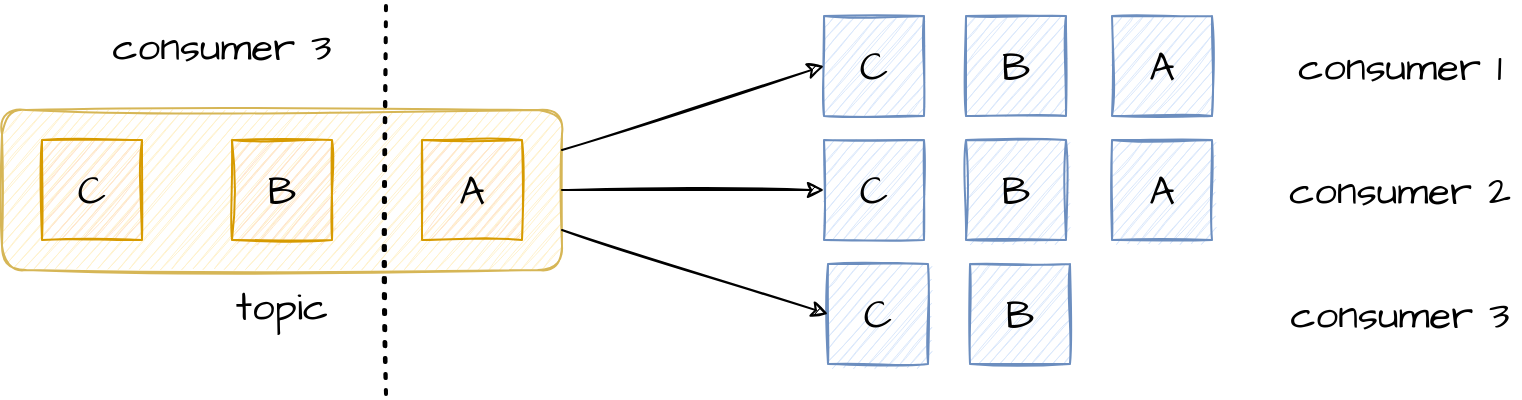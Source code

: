 <mxfile version="16.0.0" type="device"><diagram id="iR7kW6d5z7mH8W_eMVzF" name="Page-1"><mxGraphModel dx="1422" dy="745" grid="0" gridSize="10" guides="1" tooltips="1" connect="1" arrows="1" fold="1" page="1" pageScale="1" pageWidth="827" pageHeight="1169" math="0" shadow="0"><root><mxCell id="0"/><mxCell id="1" parent="0"/><mxCell id="rz8vQuDDvDirbJzDjATe-1" value="topic" style="rounded=1;whiteSpace=wrap;html=1;sketch=1;hachureGap=4;fontFamily=Architects Daughter;fontSource=https%3A%2F%2Ffonts.googleapis.com%2Fcss%3Ffamily%3DArchitects%2BDaughter;fontSize=20;verticalAlign=top;labelPosition=center;verticalLabelPosition=bottom;align=center;fillColor=#fff2cc;strokeColor=#d6b656;" vertex="1" parent="1"><mxGeometry x="31" y="287" width="280" height="80" as="geometry"/></mxCell><mxCell id="rz8vQuDDvDirbJzDjATe-5" value="C" style="whiteSpace=wrap;html=1;aspect=fixed;sketch=1;fontSize=20;fontFamily=Architects Daughter;fontSource=https%3A%2F%2Ffonts.googleapis.com%2Fcss%3Ffamily%3DArchitects%2BDaughter;fillColor=#dae8fc;strokeColor=#6c8ebf;" vertex="1" parent="1"><mxGeometry x="442" y="240" width="50" height="50" as="geometry"/></mxCell><mxCell id="rz8vQuDDvDirbJzDjATe-6" value="C" style="whiteSpace=wrap;html=1;aspect=fixed;sketch=1;fontSize=20;fontFamily=Architects Daughter;fontSource=https%3A%2F%2Ffonts.googleapis.com%2Fcss%3Ffamily%3DArchitects%2BDaughter;fillColor=#dae8fc;strokeColor=#6c8ebf;" vertex="1" parent="1"><mxGeometry x="442" y="302" width="50" height="50" as="geometry"/></mxCell><mxCell id="rz8vQuDDvDirbJzDjATe-7" value="C" style="whiteSpace=wrap;html=1;aspect=fixed;sketch=1;fontSize=20;fontFamily=Architects Daughter;fontSource=https%3A%2F%2Ffonts.googleapis.com%2Fcss%3Ffamily%3DArchitects%2BDaughter;fillColor=#dae8fc;strokeColor=#6c8ebf;" vertex="1" parent="1"><mxGeometry x="444" y="364" width="50" height="50" as="geometry"/></mxCell><mxCell id="rz8vQuDDvDirbJzDjATe-14" value="C" style="whiteSpace=wrap;html=1;aspect=fixed;sketch=1;fontSize=20;fontFamily=Architects Daughter;fontSource=https%3A%2F%2Ffonts.googleapis.com%2Fcss%3Ffamily%3DArchitects%2BDaughter;fillColor=#ffe6cc;strokeColor=#d79b00;" vertex="1" parent="1"><mxGeometry x="51" y="302" width="50" height="50" as="geometry"/></mxCell><mxCell id="rz8vQuDDvDirbJzDjATe-15" value="B" style="whiteSpace=wrap;html=1;aspect=fixed;sketch=1;fontSize=20;fontFamily=Architects Daughter;fontSource=https%3A%2F%2Ffonts.googleapis.com%2Fcss%3Ffamily%3DArchitects%2BDaughter;fillColor=#ffe6cc;strokeColor=#d79b00;" vertex="1" parent="1"><mxGeometry x="146" y="302" width="50" height="50" as="geometry"/></mxCell><mxCell id="rz8vQuDDvDirbJzDjATe-16" value="A" style="whiteSpace=wrap;html=1;aspect=fixed;sketch=1;fontSize=20;fontFamily=Architects Daughter;fontSource=https%3A%2F%2Ffonts.googleapis.com%2Fcss%3Ffamily%3DArchitects%2BDaughter;fillColor=#ffe6cc;strokeColor=#d79b00;" vertex="1" parent="1"><mxGeometry x="241" y="302" width="50" height="50" as="geometry"/></mxCell><mxCell id="rz8vQuDDvDirbJzDjATe-22" value="" style="endArrow=classic;html=1;rounded=0;sketch=1;fontFamily=Architects Daughter;fontSource=https%3A%2F%2Ffonts.googleapis.com%2Fcss%3Ffamily%3DArchitects%2BDaughter;fontSize=20;entryX=0;entryY=0.5;entryDx=0;entryDy=0;exitX=1;exitY=0.25;exitDx=0;exitDy=0;" edge="1" parent="1" source="rz8vQuDDvDirbJzDjATe-1" target="rz8vQuDDvDirbJzDjATe-5"><mxGeometry width="50" height="50" relative="1" as="geometry"><mxPoint x="335" y="290" as="sourcePoint"/><mxPoint x="385" y="240" as="targetPoint"/></mxGeometry></mxCell><mxCell id="rz8vQuDDvDirbJzDjATe-23" value="" style="endArrow=classic;html=1;rounded=0;sketch=1;fontFamily=Architects Daughter;fontSource=https%3A%2F%2Ffonts.googleapis.com%2Fcss%3Ffamily%3DArchitects%2BDaughter;fontSize=20;entryX=0;entryY=0.5;entryDx=0;entryDy=0;exitX=1;exitY=0.5;exitDx=0;exitDy=0;" edge="1" parent="1" source="rz8vQuDDvDirbJzDjATe-1" target="rz8vQuDDvDirbJzDjATe-6"><mxGeometry width="50" height="50" relative="1" as="geometry"><mxPoint x="277" y="444" as="sourcePoint"/><mxPoint x="327" y="394" as="targetPoint"/></mxGeometry></mxCell><mxCell id="rz8vQuDDvDirbJzDjATe-25" value="" style="endArrow=classic;html=1;rounded=0;sketch=1;fontFamily=Architects Daughter;fontSource=https%3A%2F%2Ffonts.googleapis.com%2Fcss%3Ffamily%3DArchitects%2BDaughter;fontSize=20;entryX=0;entryY=0.5;entryDx=0;entryDy=0;exitX=1;exitY=0.75;exitDx=0;exitDy=0;" edge="1" parent="1" source="rz8vQuDDvDirbJzDjATe-1" target="rz8vQuDDvDirbJzDjATe-7"><mxGeometry width="50" height="50" relative="1" as="geometry"><mxPoint x="319" y="408" as="sourcePoint"/><mxPoint x="369" y="358" as="targetPoint"/></mxGeometry></mxCell><mxCell id="rz8vQuDDvDirbJzDjATe-29" value="consumer 1" style="text;html=1;strokeColor=none;fillColor=none;align=center;verticalAlign=middle;whiteSpace=wrap;rounded=0;sketch=1;fontFamily=Architects Daughter;fontSource=https%3A%2F%2Ffonts.googleapis.com%2Fcss%3Ffamily%3DArchitects%2BDaughter;fontSize=20;" vertex="1" parent="1"><mxGeometry x="670" y="250" width="120" height="30" as="geometry"/></mxCell><mxCell id="rz8vQuDDvDirbJzDjATe-30" value="consumer 2" style="text;html=1;strokeColor=none;fillColor=none;align=center;verticalAlign=middle;whiteSpace=wrap;rounded=0;sketch=1;fontFamily=Architects Daughter;fontSource=https%3A%2F%2Ffonts.googleapis.com%2Fcss%3Ffamily%3DArchitects%2BDaughter;fontSize=20;" vertex="1" parent="1"><mxGeometry x="670" y="312" width="120" height="30" as="geometry"/></mxCell><mxCell id="rz8vQuDDvDirbJzDjATe-31" value="consumer 3" style="text;html=1;strokeColor=none;fillColor=none;align=center;verticalAlign=middle;whiteSpace=wrap;rounded=0;sketch=1;fontFamily=Architects Daughter;fontSource=https%3A%2F%2Ffonts.googleapis.com%2Fcss%3Ffamily%3DArchitects%2BDaughter;fontSize=20;" vertex="1" parent="1"><mxGeometry x="670" y="374" width="120" height="30" as="geometry"/></mxCell><mxCell id="rz8vQuDDvDirbJzDjATe-32" value="" style="endArrow=none;dashed=1;html=1;dashPattern=1 3;strokeWidth=2;rounded=0;sketch=1;fontFamily=Architects Daughter;fontSource=https%3A%2F%2Ffonts.googleapis.com%2Fcss%3Ffamily%3DArchitects%2BDaughter;fontSize=20;" edge="1" parent="1"><mxGeometry width="50" height="50" relative="1" as="geometry"><mxPoint x="223" y="429" as="sourcePoint"/><mxPoint x="223" y="233" as="targetPoint"/></mxGeometry></mxCell><mxCell id="rz8vQuDDvDirbJzDjATe-33" value="consumer 3" style="text;html=1;strokeColor=none;fillColor=none;align=center;verticalAlign=middle;whiteSpace=wrap;rounded=0;sketch=1;fontFamily=Architects Daughter;fontSource=https%3A%2F%2Ffonts.googleapis.com%2Fcss%3Ffamily%3DArchitects%2BDaughter;fontSize=20;" vertex="1" parent="1"><mxGeometry x="82" y="240" width="118" height="30" as="geometry"/></mxCell><mxCell id="rz8vQuDDvDirbJzDjATe-35" value="B" style="whiteSpace=wrap;html=1;aspect=fixed;sketch=1;fontSize=20;fontFamily=Architects Daughter;fontSource=https%3A%2F%2Ffonts.googleapis.com%2Fcss%3Ffamily%3DArchitects%2BDaughter;fillColor=#dae8fc;strokeColor=#6c8ebf;" vertex="1" parent="1"><mxGeometry x="513" y="240" width="50" height="50" as="geometry"/></mxCell><mxCell id="rz8vQuDDvDirbJzDjATe-36" value="B" style="whiteSpace=wrap;html=1;aspect=fixed;sketch=1;fontSize=20;fontFamily=Architects Daughter;fontSource=https%3A%2F%2Ffonts.googleapis.com%2Fcss%3Ffamily%3DArchitects%2BDaughter;fillColor=#dae8fc;strokeColor=#6c8ebf;" vertex="1" parent="1"><mxGeometry x="513" y="302" width="50" height="50" as="geometry"/></mxCell><mxCell id="rz8vQuDDvDirbJzDjATe-37" value="B" style="whiteSpace=wrap;html=1;aspect=fixed;sketch=1;fontSize=20;fontFamily=Architects Daughter;fontSource=https%3A%2F%2Ffonts.googleapis.com%2Fcss%3Ffamily%3DArchitects%2BDaughter;fillColor=#dae8fc;strokeColor=#6c8ebf;" vertex="1" parent="1"><mxGeometry x="515" y="364" width="50" height="50" as="geometry"/></mxCell><mxCell id="rz8vQuDDvDirbJzDjATe-38" value="A" style="whiteSpace=wrap;html=1;aspect=fixed;sketch=1;fontSize=20;fontFamily=Architects Daughter;fontSource=https%3A%2F%2Ffonts.googleapis.com%2Fcss%3Ffamily%3DArchitects%2BDaughter;fillColor=#dae8fc;strokeColor=#6c8ebf;" vertex="1" parent="1"><mxGeometry x="586" y="240" width="50" height="50" as="geometry"/></mxCell><mxCell id="rz8vQuDDvDirbJzDjATe-39" value="A" style="whiteSpace=wrap;html=1;aspect=fixed;sketch=1;fontSize=20;fontFamily=Architects Daughter;fontSource=https%3A%2F%2Ffonts.googleapis.com%2Fcss%3Ffamily%3DArchitects%2BDaughter;fillColor=#dae8fc;strokeColor=#6c8ebf;" vertex="1" parent="1"><mxGeometry x="586" y="302" width="50" height="50" as="geometry"/></mxCell></root></mxGraphModel></diagram></mxfile>